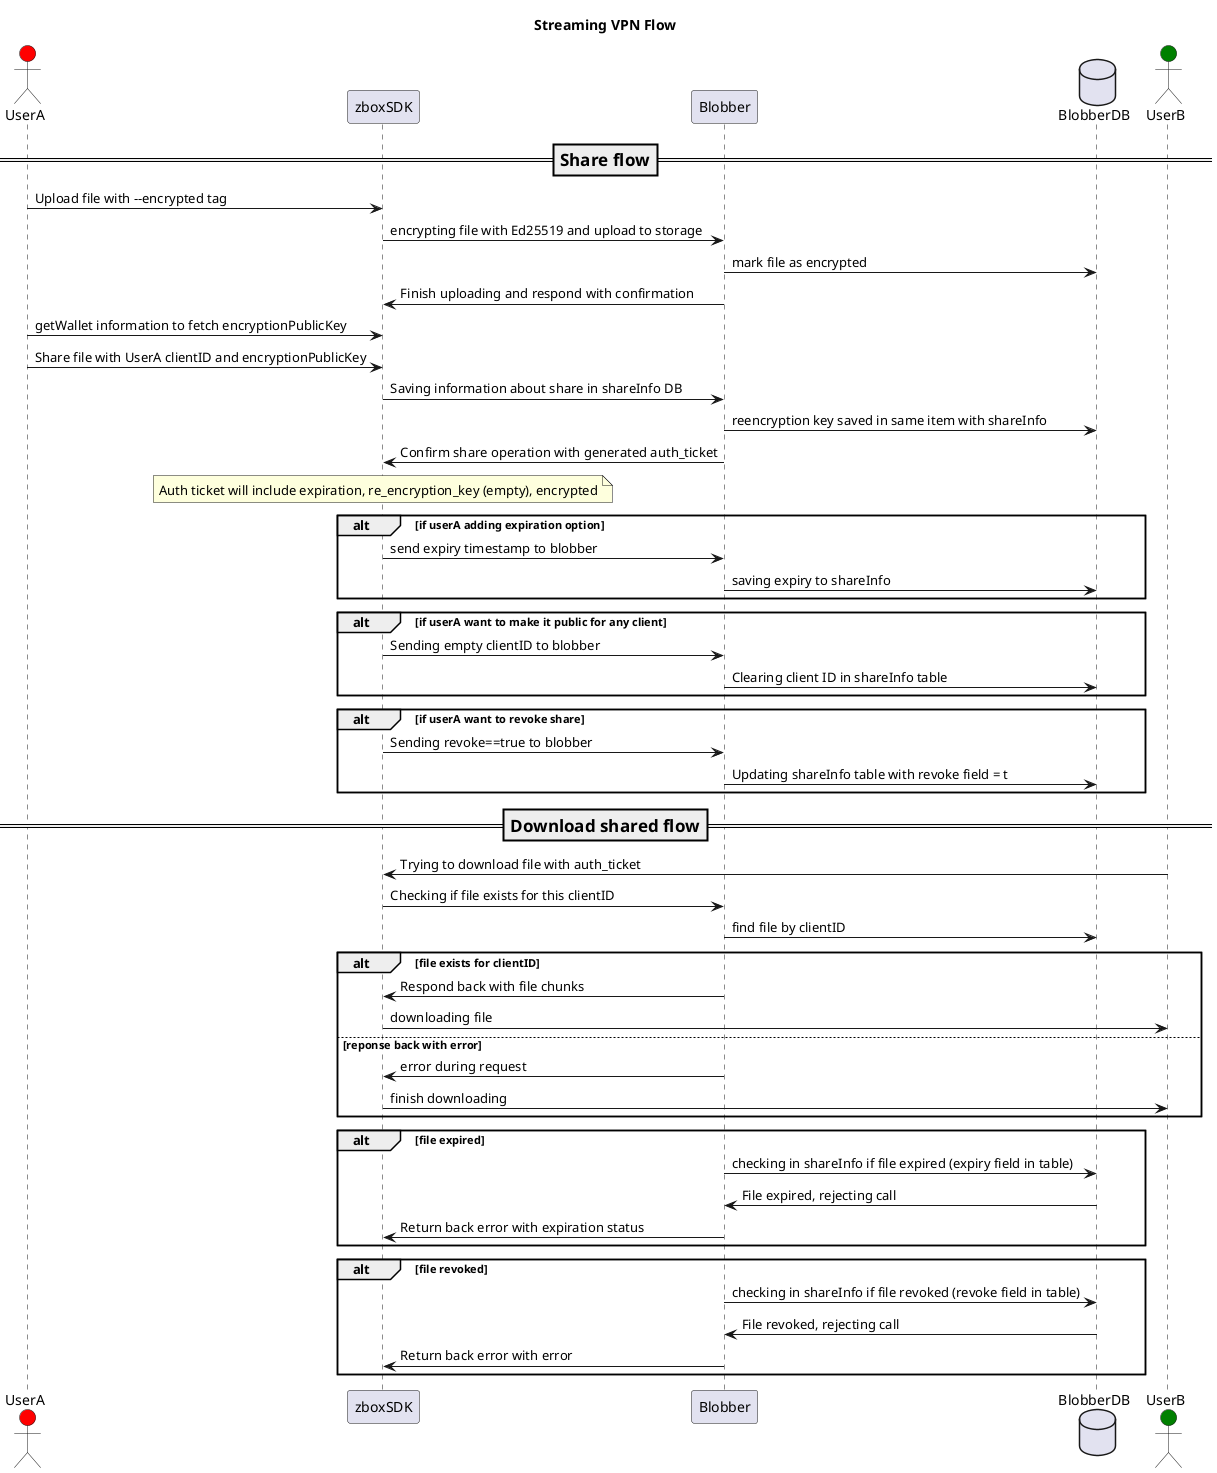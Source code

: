 @startuml
title Streaming VPN Flow

actor UserA #red
participant zboxSDK
participant Blobber
database BlobberDB
actor UserB #green
=== Share flow ==

UserA -> zboxSDK: Upload file with --encrypted tag
zboxSDK -> Blobber: encrypting file with Ed25519 and upload to storage
Blobber -> BlobberDB: mark file as encrypted
Blobber -> zboxSDK: Finish uploading and respond with confirmation
UserA -> zboxSDK: getWallet information to fetch encryptionPublicKey
UserA -> zboxSDK: Share file with UserA clientID and encryptionPublicKey
zboxSDK -> Blobber: Saving information about share in shareInfo DB
Blobber -> BlobberDB: reencryption key saved in same item with shareInfo
Blobber -> zboxSDK: Confirm share operation with generated auth_ticket
note over zboxSDK: Auth ticket will include expiration, re_encryption_key (empty), encrypted
alt if userA adding expiration option
zboxSDK -> Blobber: send expiry timestamp to blobber
Blobber -> BlobberDB: saving expiry to shareInfo
end

alt if userA want to make it public for any client
zboxSDK -> Blobber: Sending empty clientID to blobber
Blobber -> BlobberDB: Clearing client ID in shareInfo table
end

alt if userA want to revoke share
zboxSDK -> Blobber: Sending revoke==true to blobber
Blobber -> BlobberDB: Updating shareInfo table with revoke field = t
end

=== Download shared flow ==

UserB -> zboxSDK: Trying to download file with auth_ticket
zboxSDK -> Blobber: Checking if file exists for this clientID
Blobber -> BlobberDB: find file by clientID
alt file exists for clientID
Blobber -> zboxSDK: Respond back with file chunks
zboxSDK -> UserB: downloading file
else reponse back with error
Blobber -> zboxSDK: error during request
zboxSDK -> UserB: finish downloading
end

alt file expired
Blobber -> BlobberDB: checking in shareInfo if file expired (expiry field in table)
BlobberDB -> Blobber: File expired, rejecting call
Blobber -> zboxSDK: Return back error with expiration status
end

alt file revoked
Blobber -> BlobberDB: checking in shareInfo if file revoked (revoke field in table)
BlobberDB -> Blobber: File revoked, rejecting call
Blobber -> zboxSDK: Return back error with error
end

@enduml

